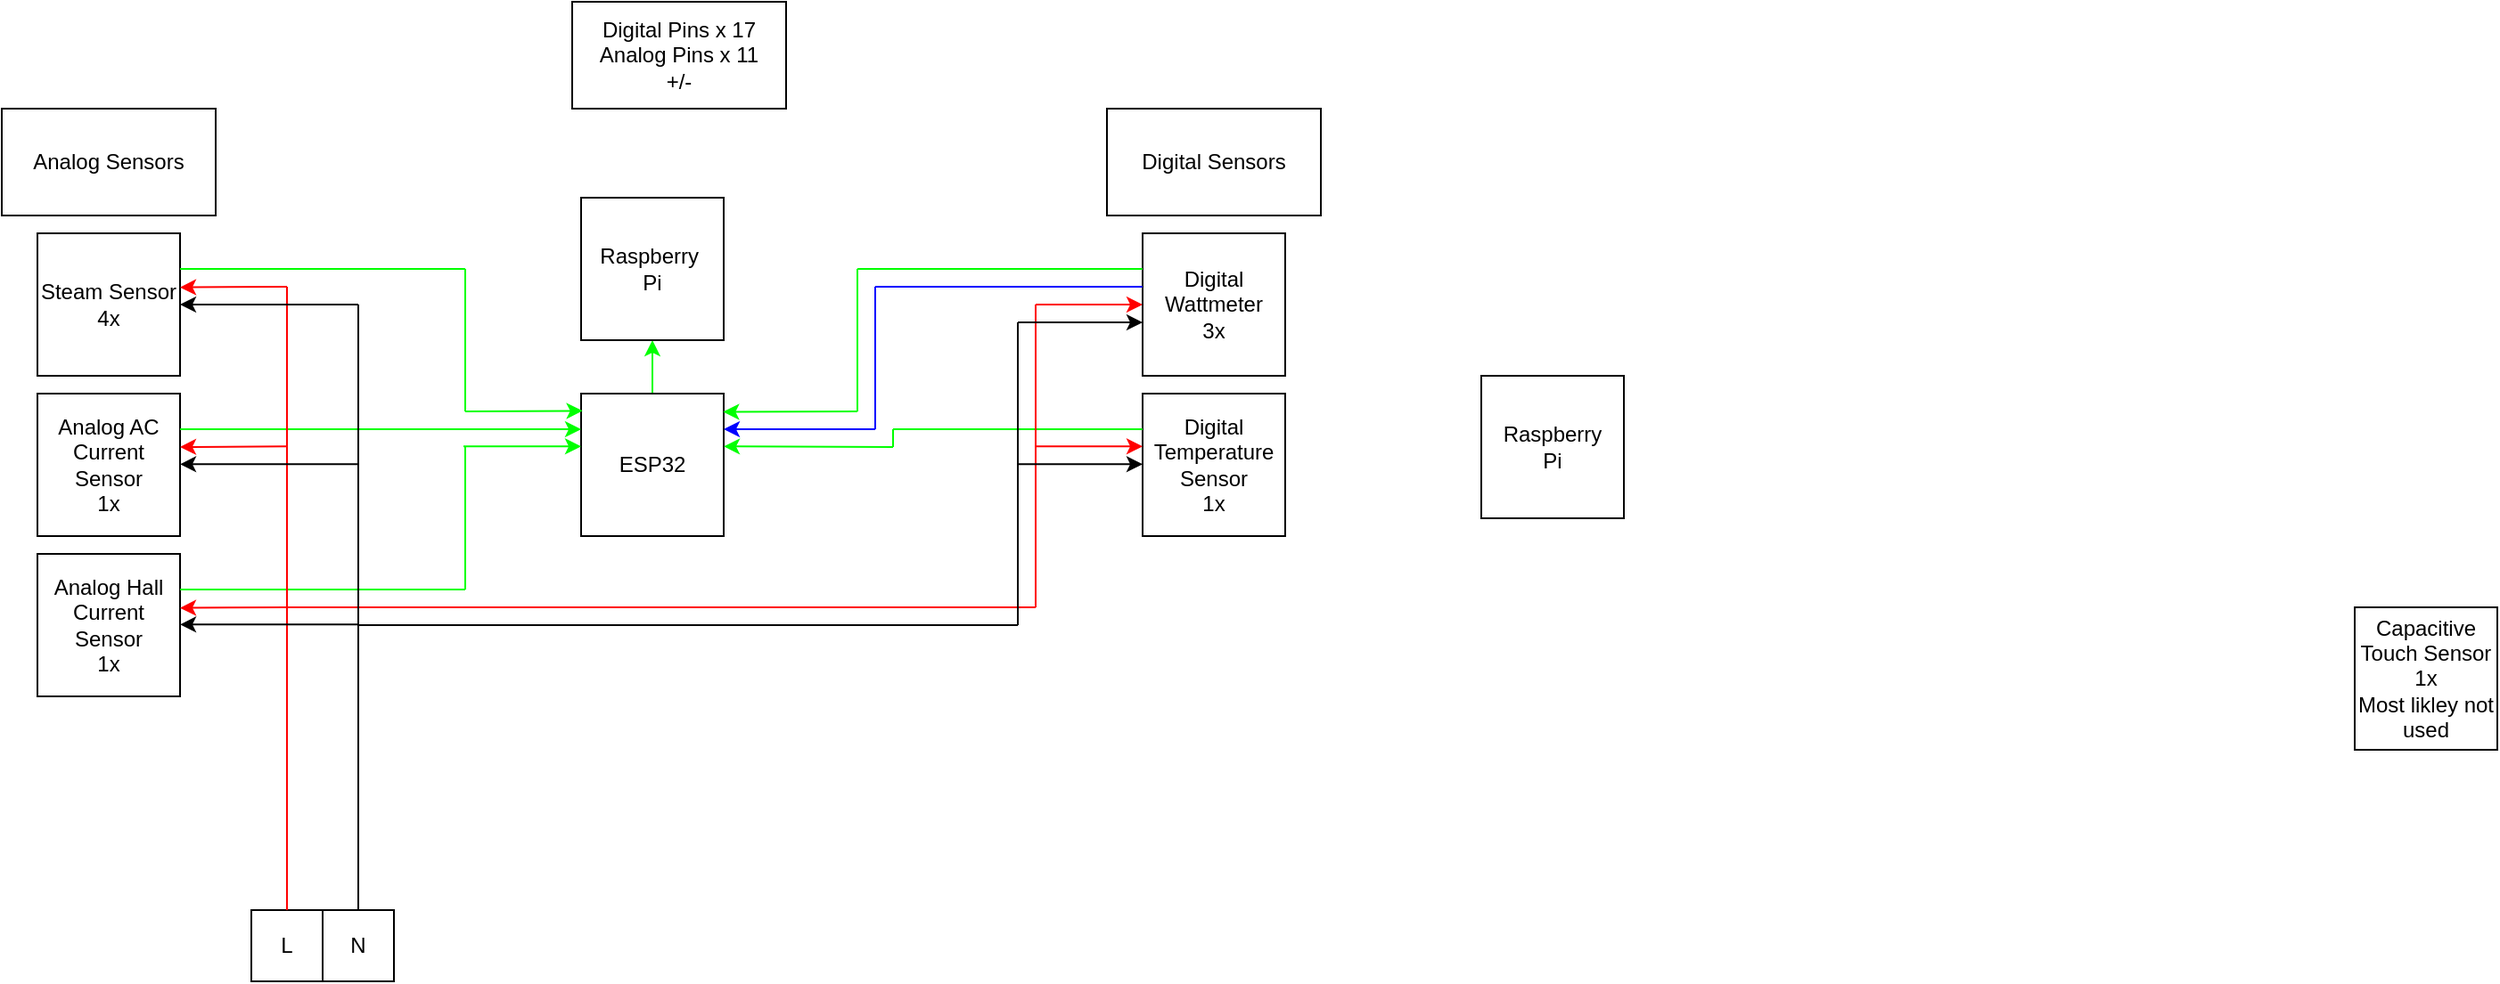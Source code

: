 <mxfile version="26.0.15">
  <diagram name="Page-1" id="PHPWQ72G-FbSZg1kjlzN">
    <mxGraphModel dx="875" dy="1542" grid="1" gridSize="10" guides="1" tooltips="1" connect="1" arrows="1" fold="1" page="1" pageScale="1" pageWidth="850" pageHeight="1100" math="0" shadow="0">
      <root>
        <mxCell id="0" />
        <mxCell id="1" parent="0" />
        <mxCell id="mTnGnp5YAqu6k8MlJbpn-1" value="Raspberry &lt;br&gt;Pi" style="whiteSpace=wrap;html=1;aspect=fixed;" vertex="1" parent="1">
          <mxGeometry x="850" y="180" width="80" height="80" as="geometry" />
        </mxCell>
        <mxCell id="mTnGnp5YAqu6k8MlJbpn-2" value="Steam Sensor&lt;br&gt;4x" style="whiteSpace=wrap;html=1;aspect=fixed;" vertex="1" parent="1">
          <mxGeometry x="40" y="100" width="80" height="80" as="geometry" />
        </mxCell>
        <mxCell id="mTnGnp5YAqu6k8MlJbpn-3" value="Analog Sensors" style="rounded=0;whiteSpace=wrap;html=1;" vertex="1" parent="1">
          <mxGeometry x="20" y="30" width="120" height="60" as="geometry" />
        </mxCell>
        <mxCell id="mTnGnp5YAqu6k8MlJbpn-4" value="Digital Sensors" style="rounded=0;whiteSpace=wrap;html=1;" vertex="1" parent="1">
          <mxGeometry x="640" y="30" width="120" height="60" as="geometry" />
        </mxCell>
        <mxCell id="mTnGnp5YAqu6k8MlJbpn-5" value="Analog AC Current Sensor&lt;div&gt;1x&lt;/div&gt;" style="whiteSpace=wrap;html=1;aspect=fixed;" vertex="1" parent="1">
          <mxGeometry x="40" y="190" width="80" height="80" as="geometry" />
        </mxCell>
        <mxCell id="mTnGnp5YAqu6k8MlJbpn-6" value="Analog Hall Current Sensor&lt;div&gt;1x&lt;/div&gt;" style="whiteSpace=wrap;html=1;aspect=fixed;" vertex="1" parent="1">
          <mxGeometry x="40" y="280" width="80" height="80" as="geometry" />
        </mxCell>
        <mxCell id="mTnGnp5YAqu6k8MlJbpn-7" value="Digital Wattmeter&lt;div&gt;3x&lt;/div&gt;" style="whiteSpace=wrap;html=1;aspect=fixed;" vertex="1" parent="1">
          <mxGeometry x="660" y="100" width="80" height="80" as="geometry" />
        </mxCell>
        <mxCell id="mTnGnp5YAqu6k8MlJbpn-8" value="Digital Temperature Sensor&lt;div&gt;1x&lt;/div&gt;" style="whiteSpace=wrap;html=1;aspect=fixed;" vertex="1" parent="1">
          <mxGeometry x="660" y="190" width="80" height="80" as="geometry" />
        </mxCell>
        <mxCell id="mTnGnp5YAqu6k8MlJbpn-9" value="Capacitive Touch Sensor&lt;div&gt;1x&lt;/div&gt;&lt;div&gt;Most likley not used&lt;/div&gt;" style="whiteSpace=wrap;html=1;aspect=fixed;" vertex="1" parent="1">
          <mxGeometry x="1340" y="310" width="80" height="80" as="geometry" />
        </mxCell>
        <mxCell id="mTnGnp5YAqu6k8MlJbpn-41" value="" style="edgeStyle=orthogonalEdgeStyle;rounded=0;orthogonalLoop=1;jettySize=auto;html=1;strokeColor=light-dark(#00FF00,#FFFFFF);" edge="1" parent="1" source="mTnGnp5YAqu6k8MlJbpn-10" target="mTnGnp5YAqu6k8MlJbpn-39">
          <mxGeometry relative="1" as="geometry" />
        </mxCell>
        <mxCell id="mTnGnp5YAqu6k8MlJbpn-10" value="ESP32" style="whiteSpace=wrap;html=1;aspect=fixed;" vertex="1" parent="1">
          <mxGeometry x="345" y="190" width="80" height="80" as="geometry" />
        </mxCell>
        <mxCell id="mTnGnp5YAqu6k8MlJbpn-12" value="Digital Pins x 17&lt;div&gt;Analog Pins x 11&lt;/div&gt;&lt;div&gt;+/-&lt;/div&gt;" style="rounded=0;whiteSpace=wrap;html=1;" vertex="1" parent="1">
          <mxGeometry x="340" y="-30" width="120" height="60" as="geometry" />
        </mxCell>
        <mxCell id="mTnGnp5YAqu6k8MlJbpn-20" value="" style="endArrow=none;html=1;rounded=0;exitX=1;exitY=0.5;exitDx=0;exitDy=0;strokeColor=light-dark(#00FF00,#FFFFFF);" edge="1" parent="1">
          <mxGeometry width="50" height="50" relative="1" as="geometry">
            <mxPoint x="120" y="120" as="sourcePoint" />
            <mxPoint x="280" y="120" as="targetPoint" />
          </mxGeometry>
        </mxCell>
        <mxCell id="mTnGnp5YAqu6k8MlJbpn-22" value="" style="endArrow=none;html=1;rounded=0;strokeColor=light-dark(#00FF00,#FFFFFF);" edge="1" parent="1">
          <mxGeometry width="50" height="50" relative="1" as="geometry">
            <mxPoint x="280" y="120" as="sourcePoint" />
            <mxPoint x="280" y="200" as="targetPoint" />
          </mxGeometry>
        </mxCell>
        <mxCell id="mTnGnp5YAqu6k8MlJbpn-24" value="" style="endArrow=classic;html=1;rounded=0;entryX=0.01;entryY=0.121;entryDx=0;entryDy=0;entryPerimeter=0;strokeColor=light-dark(#00FF00,#FFFFFF);" edge="1" parent="1" target="mTnGnp5YAqu6k8MlJbpn-10">
          <mxGeometry width="50" height="50" relative="1" as="geometry">
            <mxPoint x="280" y="200" as="sourcePoint" />
            <mxPoint x="260" y="180" as="targetPoint" />
          </mxGeometry>
        </mxCell>
        <mxCell id="mTnGnp5YAqu6k8MlJbpn-25" value="" style="endArrow=none;html=1;rounded=0;exitX=1;exitY=0.5;exitDx=0;exitDy=0;strokeColor=light-dark(#00FF00,#FFFFFF);" edge="1" parent="1">
          <mxGeometry width="50" height="50" relative="1" as="geometry">
            <mxPoint x="120" y="210" as="sourcePoint" />
            <mxPoint x="280" y="210" as="targetPoint" />
          </mxGeometry>
        </mxCell>
        <mxCell id="mTnGnp5YAqu6k8MlJbpn-26" value="" style="endArrow=classic;html=1;rounded=0;entryX=0.01;entryY=0.121;entryDx=0;entryDy=0;entryPerimeter=0;strokeColor=light-dark(#00FF00,#FFFFFF);" edge="1" parent="1">
          <mxGeometry width="50" height="50" relative="1" as="geometry">
            <mxPoint x="279" y="210" as="sourcePoint" />
            <mxPoint x="345" y="210" as="targetPoint" />
          </mxGeometry>
        </mxCell>
        <mxCell id="mTnGnp5YAqu6k8MlJbpn-27" value="" style="endArrow=classic;html=1;rounded=0;entryX=0.01;entryY=0.121;entryDx=0;entryDy=0;entryPerimeter=0;strokeColor=light-dark(#00FF00,#FFFFFF);" edge="1" parent="1">
          <mxGeometry width="50" height="50" relative="1" as="geometry">
            <mxPoint x="279" y="219.66" as="sourcePoint" />
            <mxPoint x="345" y="219.66" as="targetPoint" />
          </mxGeometry>
        </mxCell>
        <mxCell id="mTnGnp5YAqu6k8MlJbpn-28" value="" style="endArrow=none;html=1;rounded=0;exitX=1;exitY=0.5;exitDx=0;exitDy=0;strokeColor=light-dark(#00FF00,#FFFFFF);" edge="1" parent="1">
          <mxGeometry width="50" height="50" relative="1" as="geometry">
            <mxPoint x="120" y="300" as="sourcePoint" />
            <mxPoint x="280" y="300" as="targetPoint" />
          </mxGeometry>
        </mxCell>
        <mxCell id="mTnGnp5YAqu6k8MlJbpn-29" value="" style="endArrow=none;html=1;rounded=0;strokeColor=light-dark(#00FF00,#FFFFFF);" edge="1" parent="1">
          <mxGeometry width="50" height="50" relative="1" as="geometry">
            <mxPoint x="280" y="220" as="sourcePoint" />
            <mxPoint x="280" y="300" as="targetPoint" />
          </mxGeometry>
        </mxCell>
        <mxCell id="mTnGnp5YAqu6k8MlJbpn-30" value="" style="endArrow=classic;html=1;rounded=0;entryX=0.996;entryY=0.128;entryDx=0;entryDy=0;entryPerimeter=0;strokeColor=light-dark(#00FF00,#FFFFFF);" edge="1" parent="1" target="mTnGnp5YAqu6k8MlJbpn-10">
          <mxGeometry width="50" height="50" relative="1" as="geometry">
            <mxPoint x="500" y="200" as="sourcePoint" />
            <mxPoint x="510" y="205" as="targetPoint" />
          </mxGeometry>
        </mxCell>
        <mxCell id="mTnGnp5YAqu6k8MlJbpn-31" value="" style="endArrow=none;html=1;rounded=0;exitX=1;exitY=0.5;exitDx=0;exitDy=0;strokeColor=light-dark(#00FF00,#FFFFFF);" edge="1" parent="1">
          <mxGeometry width="50" height="50" relative="1" as="geometry">
            <mxPoint x="500" y="120" as="sourcePoint" />
            <mxPoint x="660" y="120" as="targetPoint" />
          </mxGeometry>
        </mxCell>
        <mxCell id="mTnGnp5YAqu6k8MlJbpn-32" value="" style="endArrow=none;html=1;rounded=0;strokeColor=light-dark(#00FF00,#FFFFFF);" edge="1" parent="1">
          <mxGeometry width="50" height="50" relative="1" as="geometry">
            <mxPoint x="500" y="120" as="sourcePoint" />
            <mxPoint x="500" y="200" as="targetPoint" />
          </mxGeometry>
        </mxCell>
        <mxCell id="mTnGnp5YAqu6k8MlJbpn-33" value="" style="endArrow=classic;html=1;rounded=0;entryX=0.996;entryY=0.128;entryDx=0;entryDy=0;entryPerimeter=0;strokeColor=light-dark(#00FF00,#FFFFFF);" edge="1" parent="1">
          <mxGeometry width="50" height="50" relative="1" as="geometry">
            <mxPoint x="520" y="220" as="sourcePoint" />
            <mxPoint x="425" y="219.66" as="targetPoint" />
          </mxGeometry>
        </mxCell>
        <mxCell id="mTnGnp5YAqu6k8MlJbpn-34" value="" style="endArrow=none;html=1;rounded=0;strokeColor=light-dark(#00FF00,#FFFFFF);" edge="1" parent="1">
          <mxGeometry width="50" height="50" relative="1" as="geometry">
            <mxPoint x="520" y="210" as="sourcePoint" />
            <mxPoint x="660" y="210" as="targetPoint" />
          </mxGeometry>
        </mxCell>
        <mxCell id="mTnGnp5YAqu6k8MlJbpn-35" value="" style="endArrow=classic;html=1;rounded=0;entryX=0.996;entryY=0.128;entryDx=0;entryDy=0;entryPerimeter=0;strokeColor=light-dark(#0000FF,#FFFFFF);" edge="1" parent="1">
          <mxGeometry width="50" height="50" relative="1" as="geometry">
            <mxPoint x="510" y="210" as="sourcePoint" />
            <mxPoint x="425" y="210" as="targetPoint" />
          </mxGeometry>
        </mxCell>
        <mxCell id="mTnGnp5YAqu6k8MlJbpn-36" value="" style="endArrow=none;html=1;rounded=0;strokeColor=light-dark(#0000FF,#FFFFFF);" edge="1" parent="1">
          <mxGeometry width="50" height="50" relative="1" as="geometry">
            <mxPoint x="510" y="130" as="sourcePoint" />
            <mxPoint x="660" y="130" as="targetPoint" />
          </mxGeometry>
        </mxCell>
        <mxCell id="mTnGnp5YAqu6k8MlJbpn-37" value="" style="endArrow=none;html=1;rounded=0;strokeColor=light-dark(#0000FF,#FFFFFF);" edge="1" parent="1">
          <mxGeometry width="50" height="50" relative="1" as="geometry">
            <mxPoint x="510" y="130" as="sourcePoint" />
            <mxPoint x="510" y="210" as="targetPoint" />
          </mxGeometry>
        </mxCell>
        <mxCell id="mTnGnp5YAqu6k8MlJbpn-38" value="" style="endArrow=none;html=1;rounded=0;strokeColor=light-dark(#00FF00,#FFFFFF);" edge="1" parent="1">
          <mxGeometry width="50" height="50" relative="1" as="geometry">
            <mxPoint x="520" y="210" as="sourcePoint" />
            <mxPoint x="520" y="220" as="targetPoint" />
          </mxGeometry>
        </mxCell>
        <mxCell id="mTnGnp5YAqu6k8MlJbpn-39" value="Raspberry&amp;nbsp;&lt;div&gt;Pi&lt;/div&gt;" style="whiteSpace=wrap;html=1;aspect=fixed;" vertex="1" parent="1">
          <mxGeometry x="345" y="80" width="80" height="80" as="geometry" />
        </mxCell>
        <mxCell id="mTnGnp5YAqu6k8MlJbpn-42" value="L" style="whiteSpace=wrap;html=1;aspect=fixed;" vertex="1" parent="1">
          <mxGeometry x="160" y="480" width="40" height="40" as="geometry" />
        </mxCell>
        <mxCell id="mTnGnp5YAqu6k8MlJbpn-43" value="N" style="whiteSpace=wrap;html=1;aspect=fixed;" vertex="1" parent="1">
          <mxGeometry x="200" y="480" width="40" height="40" as="geometry" />
        </mxCell>
        <mxCell id="mTnGnp5YAqu6k8MlJbpn-44" value="" style="endArrow=none;html=1;rounded=0;strokeColor=light-dark(#FF0000,#FFFFFF);" edge="1" parent="1">
          <mxGeometry width="50" height="50" relative="1" as="geometry">
            <mxPoint x="180" y="480" as="sourcePoint" />
            <mxPoint x="180" y="130" as="targetPoint" />
          </mxGeometry>
        </mxCell>
        <mxCell id="mTnGnp5YAqu6k8MlJbpn-45" value="" style="endArrow=classic;html=1;rounded=0;entryX=1.043;entryY=0.404;entryDx=0;entryDy=0;entryPerimeter=0;strokeColor=light-dark(#FF0000,#FFFFFF);" edge="1" parent="1">
          <mxGeometry width="50" height="50" relative="1" as="geometry">
            <mxPoint x="180" y="130" as="sourcePoint" />
            <mxPoint x="120" y="130.32" as="targetPoint" />
          </mxGeometry>
        </mxCell>
        <mxCell id="mTnGnp5YAqu6k8MlJbpn-46" value="" style="endArrow=classic;html=1;rounded=0;entryX=1.043;entryY=0.404;entryDx=0;entryDy=0;entryPerimeter=0;strokeColor=light-dark(#FF0000,#FFFFFF);" edge="1" parent="1">
          <mxGeometry width="50" height="50" relative="1" as="geometry">
            <mxPoint x="180" y="219.66" as="sourcePoint" />
            <mxPoint x="120" y="219.98" as="targetPoint" />
          </mxGeometry>
        </mxCell>
        <mxCell id="mTnGnp5YAqu6k8MlJbpn-47" value="" style="endArrow=classic;html=1;rounded=0;entryX=1.043;entryY=0.404;entryDx=0;entryDy=0;entryPerimeter=0;strokeColor=light-dark(#FF0000,#FFFFFF);" edge="1" parent="1">
          <mxGeometry width="50" height="50" relative="1" as="geometry">
            <mxPoint x="180" y="310" as="sourcePoint" />
            <mxPoint x="120" y="310.32" as="targetPoint" />
          </mxGeometry>
        </mxCell>
        <mxCell id="mTnGnp5YAqu6k8MlJbpn-48" value="" style="endArrow=none;html=1;rounded=0;strokeColor=light-dark(#FF0000,#FFFFFF);" edge="1" parent="1">
          <mxGeometry width="50" height="50" relative="1" as="geometry">
            <mxPoint x="180" y="310" as="sourcePoint" />
            <mxPoint x="600" y="310" as="targetPoint" />
          </mxGeometry>
        </mxCell>
        <mxCell id="mTnGnp5YAqu6k8MlJbpn-49" value="" style="endArrow=classic;html=1;rounded=0;entryX=0;entryY=0.5;entryDx=0;entryDy=0;strokeColor=light-dark(#FF0000,#FFFFFF);" edge="1" parent="1" target="mTnGnp5YAqu6k8MlJbpn-7">
          <mxGeometry width="50" height="50" relative="1" as="geometry">
            <mxPoint x="600" y="140" as="sourcePoint" />
            <mxPoint x="610" y="140" as="targetPoint" />
          </mxGeometry>
        </mxCell>
        <mxCell id="mTnGnp5YAqu6k8MlJbpn-50" value="" style="endArrow=none;html=1;rounded=0;strokeColor=light-dark(#FF0000,#FFFFFF);" edge="1" parent="1">
          <mxGeometry width="50" height="50" relative="1" as="geometry">
            <mxPoint x="600" y="310" as="sourcePoint" />
            <mxPoint x="600" y="140" as="targetPoint" />
          </mxGeometry>
        </mxCell>
        <mxCell id="mTnGnp5YAqu6k8MlJbpn-51" value="" style="endArrow=classic;html=1;rounded=0;entryX=0;entryY=0.5;entryDx=0;entryDy=0;strokeColor=light-dark(#FF0000,#FFFFFF);" edge="1" parent="1">
          <mxGeometry width="50" height="50" relative="1" as="geometry">
            <mxPoint x="600" y="219.66" as="sourcePoint" />
            <mxPoint x="660" y="219.66" as="targetPoint" />
          </mxGeometry>
        </mxCell>
        <mxCell id="mTnGnp5YAqu6k8MlJbpn-53" value="" style="endArrow=none;html=1;rounded=0;" edge="1" parent="1">
          <mxGeometry width="50" height="50" relative="1" as="geometry">
            <mxPoint x="220" y="480" as="sourcePoint" />
            <mxPoint x="220" y="140" as="targetPoint" />
          </mxGeometry>
        </mxCell>
        <mxCell id="mTnGnp5YAqu6k8MlJbpn-54" value="" style="endArrow=classic;html=1;rounded=0;entryX=1;entryY=0.5;entryDx=0;entryDy=0;" edge="1" parent="1" target="mTnGnp5YAqu6k8MlJbpn-2">
          <mxGeometry width="50" height="50" relative="1" as="geometry">
            <mxPoint x="220" y="140" as="sourcePoint" />
            <mxPoint x="380" y="280" as="targetPoint" />
          </mxGeometry>
        </mxCell>
        <mxCell id="mTnGnp5YAqu6k8MlJbpn-55" value="" style="endArrow=classic;html=1;rounded=0;entryX=1;entryY=0.5;entryDx=0;entryDy=0;" edge="1" parent="1">
          <mxGeometry width="50" height="50" relative="1" as="geometry">
            <mxPoint x="220" y="229.66" as="sourcePoint" />
            <mxPoint x="120" y="229.66" as="targetPoint" />
          </mxGeometry>
        </mxCell>
        <mxCell id="mTnGnp5YAqu6k8MlJbpn-56" value="" style="endArrow=classic;html=1;rounded=0;entryX=1;entryY=0.5;entryDx=0;entryDy=0;" edge="1" parent="1">
          <mxGeometry width="50" height="50" relative="1" as="geometry">
            <mxPoint x="220" y="319.66" as="sourcePoint" />
            <mxPoint x="120" y="319.66" as="targetPoint" />
          </mxGeometry>
        </mxCell>
        <mxCell id="mTnGnp5YAqu6k8MlJbpn-57" value="" style="endArrow=none;html=1;rounded=0;" edge="1" parent="1">
          <mxGeometry width="50" height="50" relative="1" as="geometry">
            <mxPoint x="220" y="320" as="sourcePoint" />
            <mxPoint x="590" y="320" as="targetPoint" />
          </mxGeometry>
        </mxCell>
        <mxCell id="mTnGnp5YAqu6k8MlJbpn-58" value="" style="endArrow=none;html=1;rounded=0;" edge="1" parent="1">
          <mxGeometry width="50" height="50" relative="1" as="geometry">
            <mxPoint x="590" y="320" as="sourcePoint" />
            <mxPoint x="590" y="150" as="targetPoint" />
          </mxGeometry>
        </mxCell>
        <mxCell id="mTnGnp5YAqu6k8MlJbpn-59" value="" style="endArrow=classic;html=1;rounded=0;" edge="1" parent="1">
          <mxGeometry width="50" height="50" relative="1" as="geometry">
            <mxPoint x="590" y="150" as="sourcePoint" />
            <mxPoint x="660" y="150" as="targetPoint" />
          </mxGeometry>
        </mxCell>
        <mxCell id="mTnGnp5YAqu6k8MlJbpn-60" value="" style="endArrow=classic;html=1;rounded=0;" edge="1" parent="1">
          <mxGeometry width="50" height="50" relative="1" as="geometry">
            <mxPoint x="590" y="229.66" as="sourcePoint" />
            <mxPoint x="660" y="229.66" as="targetPoint" />
          </mxGeometry>
        </mxCell>
      </root>
    </mxGraphModel>
  </diagram>
</mxfile>
